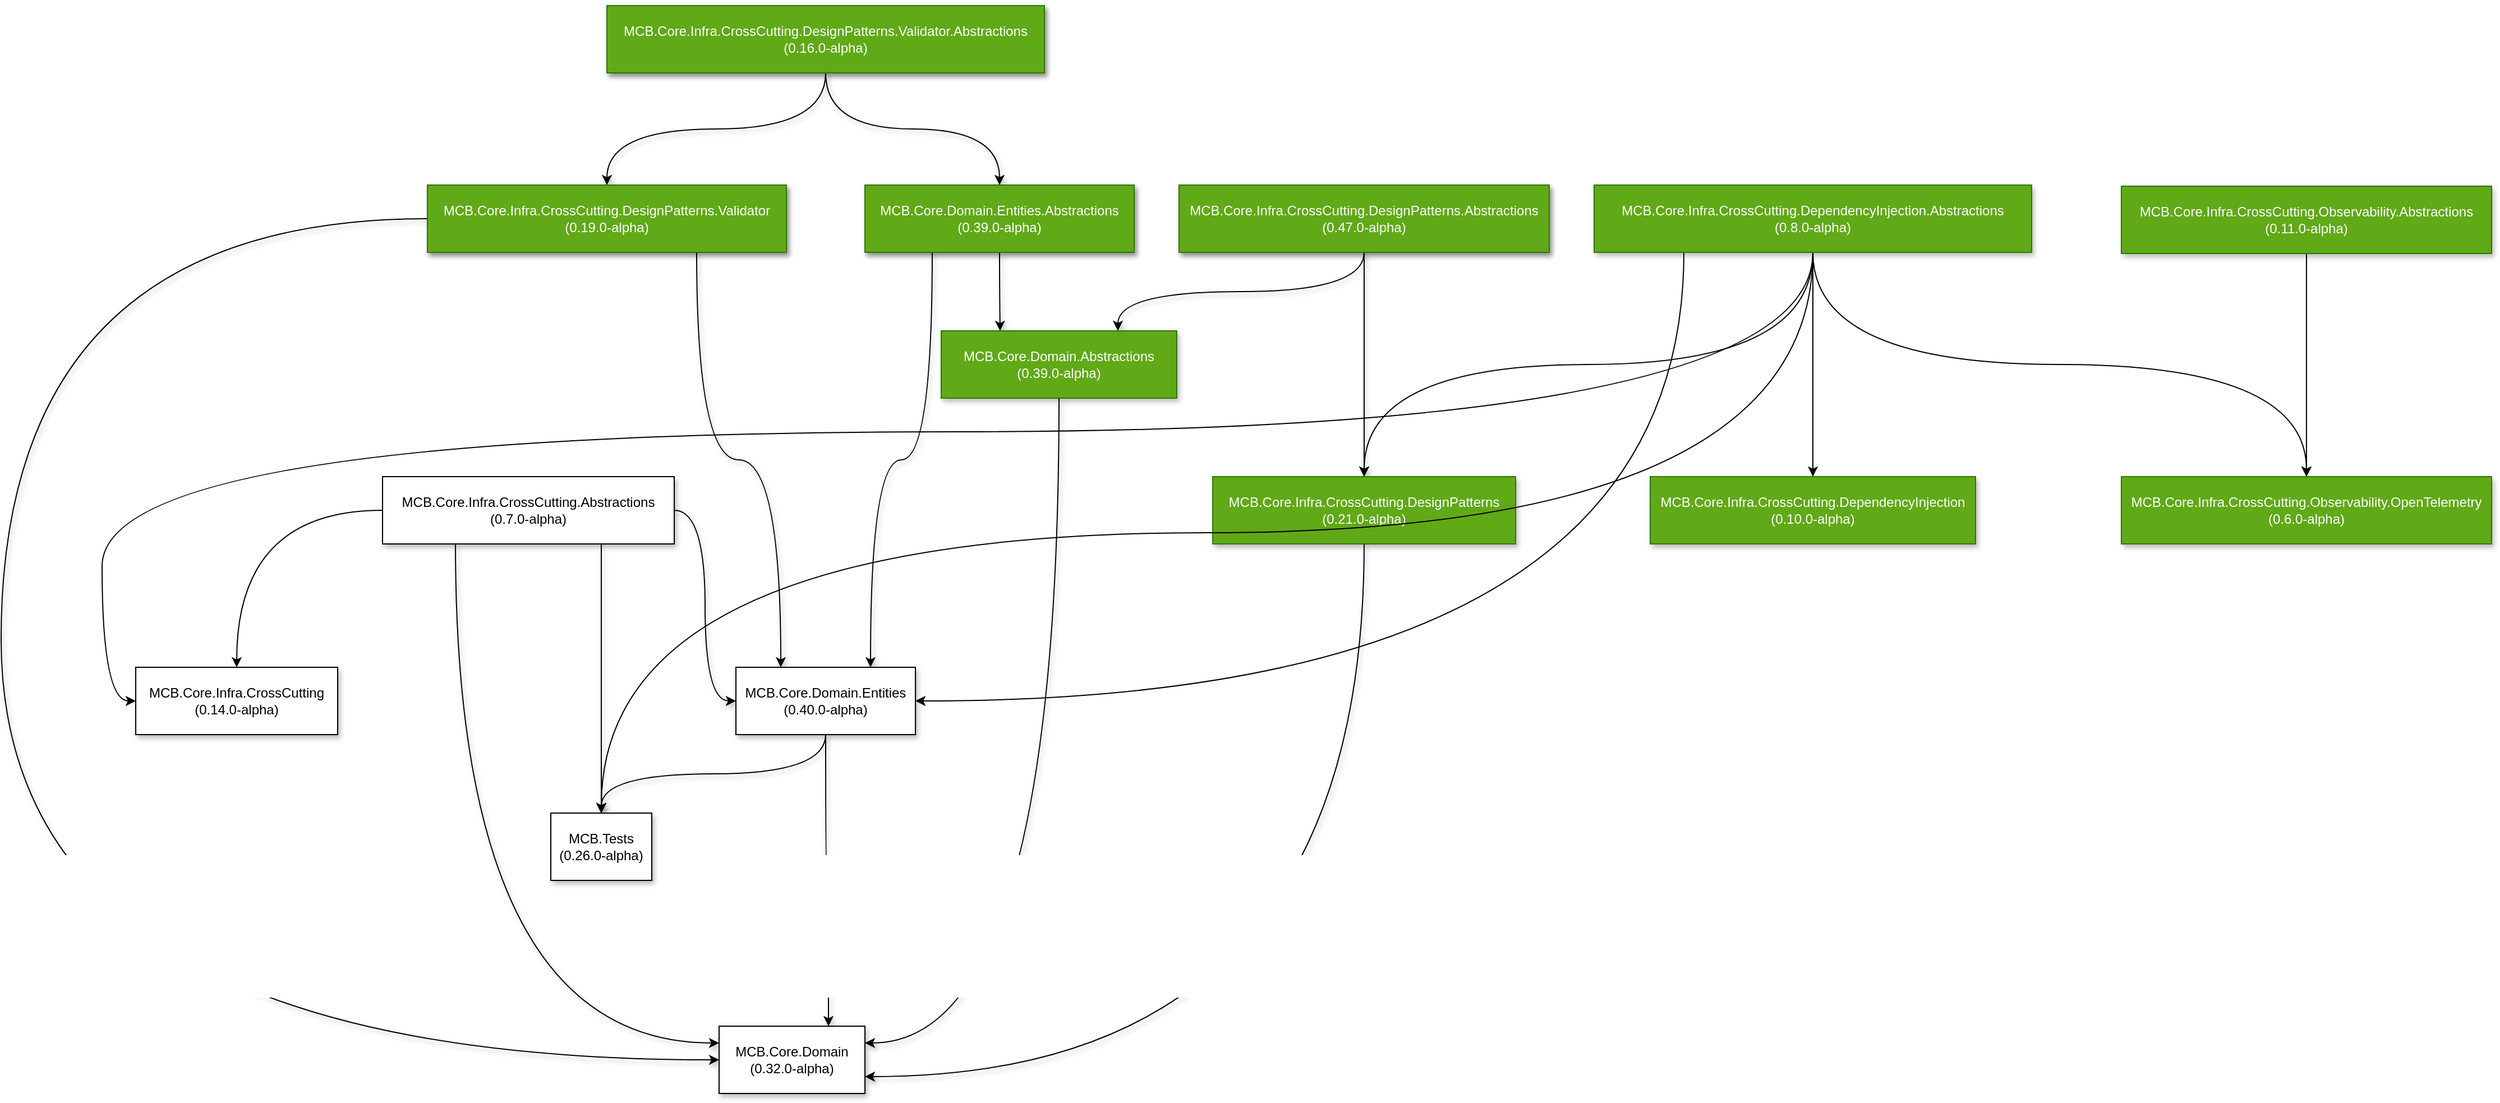 <mxfile version="20.8.16" type="device"><diagram id="06RkCpFbpH6f8UlhYa3Y" name="Page-1"><mxGraphModel dx="3243" dy="836" grid="1" gridSize="10" guides="1" tooltips="1" connect="1" arrows="1" fold="1" page="1" pageScale="1" pageWidth="1169" pageHeight="827" math="0" shadow="0"><root><mxCell id="0"/><mxCell id="1" parent="0"/><mxCell id="PcA1VfBWENAPqxb3NAZG-33" style="edgeStyle=orthogonalEdgeStyle;rounded=0;orthogonalLoop=1;jettySize=auto;html=1;exitX=0.75;exitY=1;exitDx=0;exitDy=0;shadow=1;curved=1;" parent="1" source="wrAOR2XyxHAR7YnAa5zK-1" target="PcA1VfBWENAPqxb3NAZG-27" edge="1"><mxGeometry relative="1" as="geometry"/></mxCell><mxCell id="PcA1VfBWENAPqxb3NAZG-41" style="edgeStyle=orthogonalEdgeStyle;rounded=0;orthogonalLoop=1;jettySize=auto;html=1;exitX=0.25;exitY=1;exitDx=0;exitDy=0;entryX=0;entryY=0.25;entryDx=0;entryDy=0;shadow=1;curved=1;" parent="1" source="wrAOR2XyxHAR7YnAa5zK-1" target="PcA1VfBWENAPqxb3NAZG-14" edge="1"><mxGeometry relative="1" as="geometry"/></mxCell><mxCell id="tfhzQsaDoBt_08WCgqQs-1" style="edgeStyle=orthogonalEdgeStyle;rounded=0;orthogonalLoop=1;jettySize=auto;html=1;exitX=1;exitY=0.5;exitDx=0;exitDy=0;entryX=0;entryY=0.5;entryDx=0;entryDy=0;shadow=1;curved=1;" parent="1" source="wrAOR2XyxHAR7YnAa5zK-1" target="PcA1VfBWENAPqxb3NAZG-15" edge="1"><mxGeometry relative="1" as="geometry"/></mxCell><mxCell id="3cqAHnnpNQM2DsdpvmZb-2" style="edgeStyle=orthogonalEdgeStyle;rounded=0;orthogonalLoop=1;jettySize=auto;html=1;curved=1;" parent="1" source="wrAOR2XyxHAR7YnAa5zK-1" target="3cqAHnnpNQM2DsdpvmZb-1" edge="1"><mxGeometry relative="1" as="geometry"/></mxCell><mxCell id="wrAOR2XyxHAR7YnAa5zK-1" value="MCB.Core.Infra.CrossCutting.Abstractions&lt;br&gt;(0.7.0-alpha)" style="rounded=0;whiteSpace=wrap;html=1;shadow=1;" parent="1" vertex="1"><mxGeometry x="100" y="460" width="260" height="60" as="geometry"/></mxCell><mxCell id="PcA1VfBWENAPqxb3NAZG-3" value="" style="edgeStyle=orthogonalEdgeStyle;rounded=0;orthogonalLoop=1;jettySize=auto;html=1;shadow=1;curved=1;" parent="1" source="PcA1VfBWENAPqxb3NAZG-1" target="PcA1VfBWENAPqxb3NAZG-2" edge="1"><mxGeometry relative="1" as="geometry"/></mxCell><mxCell id="PcA1VfBWENAPqxb3NAZG-36" style="edgeStyle=orthogonalEdgeStyle;rounded=0;orthogonalLoop=1;jettySize=auto;html=1;exitX=0.5;exitY=1;exitDx=0;exitDy=0;entryX=0.75;entryY=0;entryDx=0;entryDy=0;shadow=1;curved=1;" parent="1" source="PcA1VfBWENAPqxb3NAZG-1" target="PcA1VfBWENAPqxb3NAZG-9" edge="1"><mxGeometry relative="1" as="geometry"/></mxCell><mxCell id="PcA1VfBWENAPqxb3NAZG-1" value="MCB.Core.Infra.CrossCutting.DesignPatterns.Abstractions&lt;br&gt;(0.33.0-alpha)" style="rounded=0;whiteSpace=wrap;html=1;shadow=1;fillColor=#dae8fc;strokeColor=#6c8ebf;" parent="1" vertex="1"><mxGeometry x="810" y="200" width="330" height="60" as="geometry"/></mxCell><mxCell id="PcA1VfBWENAPqxb3NAZG-37" style="edgeStyle=orthogonalEdgeStyle;rounded=0;orthogonalLoop=1;jettySize=auto;html=1;exitX=0.5;exitY=1;exitDx=0;exitDy=0;entryX=1;entryY=0.75;entryDx=0;entryDy=0;shadow=1;curved=1;" parent="1" source="PcA1VfBWENAPqxb3NAZG-2" target="PcA1VfBWENAPqxb3NAZG-14" edge="1"><mxGeometry relative="1" as="geometry"/></mxCell><mxCell id="PcA1VfBWENAPqxb3NAZG-2" value="MCB.Core.Infra.CrossCutting.DesignPatterns&lt;br&gt;(0.21.0-alpha)" style="rounded=0;whiteSpace=wrap;html=1;shadow=1;fillColor=#60a917;fontColor=#ffffff;strokeColor=#2D7600;" parent="1" vertex="1"><mxGeometry x="840" y="460" width="270" height="60" as="geometry"/></mxCell><mxCell id="PcA1VfBWENAPqxb3NAZG-25" style="edgeStyle=orthogonalEdgeStyle;rounded=0;orthogonalLoop=1;jettySize=auto;html=1;exitX=0.5;exitY=1;exitDx=0;exitDy=0;shadow=1;curved=1;" parent="1" source="PcA1VfBWENAPqxb3NAZG-4" target="PcA1VfBWENAPqxb3NAZG-5" edge="1"><mxGeometry relative="1" as="geometry"/></mxCell><mxCell id="PcA1VfBWENAPqxb3NAZG-26" style="edgeStyle=orthogonalEdgeStyle;rounded=0;orthogonalLoop=1;jettySize=auto;html=1;exitX=0.5;exitY=1;exitDx=0;exitDy=0;shadow=1;curved=1;" parent="1" source="PcA1VfBWENAPqxb3NAZG-4" target="PcA1VfBWENAPqxb3NAZG-7" edge="1"><mxGeometry relative="1" as="geometry"/></mxCell><mxCell id="PcA1VfBWENAPqxb3NAZG-4" value="MCB.Core.Infra.CrossCutting.DesignPatterns.Validator.Abstractions&lt;br&gt;(0.13.0-alpha)" style="rounded=0;whiteSpace=wrap;html=1;shadow=1;fillColor=#dae8fc;strokeColor=#6c8ebf;" parent="1" vertex="1"><mxGeometry x="300" y="40" width="390" height="60" as="geometry"/></mxCell><mxCell id="PcA1VfBWENAPqxb3NAZG-38" style="edgeStyle=orthogonalEdgeStyle;rounded=0;orthogonalLoop=1;jettySize=auto;html=1;exitX=0.75;exitY=1;exitDx=0;exitDy=0;entryX=0.25;entryY=0;entryDx=0;entryDy=0;shadow=1;curved=1;" parent="1" source="PcA1VfBWENAPqxb3NAZG-5" target="PcA1VfBWENAPqxb3NAZG-15" edge="1"><mxGeometry relative="1" as="geometry"/></mxCell><mxCell id="PcA1VfBWENAPqxb3NAZG-39" style="edgeStyle=orthogonalEdgeStyle;rounded=0;orthogonalLoop=1;jettySize=auto;html=1;exitX=0;exitY=0.5;exitDx=0;exitDy=0;entryX=0;entryY=0.5;entryDx=0;entryDy=0;shadow=1;curved=1;" parent="1" source="PcA1VfBWENAPqxb3NAZG-5" target="PcA1VfBWENAPqxb3NAZG-14" edge="1"><mxGeometry relative="1" as="geometry"><Array as="points"><mxPoint x="-240" y="230"/><mxPoint x="-240" y="980"/></Array></mxGeometry></mxCell><mxCell id="PcA1VfBWENAPqxb3NAZG-5" value="MCB.Core.Infra.CrossCutting.DesignPatterns.Validator&lt;br&gt;(0.16.0-alpha)" style="rounded=0;whiteSpace=wrap;html=1;shadow=1;fillColor=#d5e8d4;strokeColor=#82b366;" parent="1" vertex="1"><mxGeometry x="140" y="200" width="320" height="60" as="geometry"/></mxCell><mxCell id="PcA1VfBWENAPqxb3NAZG-31" style="edgeStyle=orthogonalEdgeStyle;rounded=0;orthogonalLoop=1;jettySize=auto;html=1;exitX=0.5;exitY=1;exitDx=0;exitDy=0;entryX=0.25;entryY=0;entryDx=0;entryDy=0;shadow=1;curved=1;" parent="1" source="PcA1VfBWENAPqxb3NAZG-7" target="PcA1VfBWENAPqxb3NAZG-9" edge="1"><mxGeometry relative="1" as="geometry"/></mxCell><mxCell id="tfhzQsaDoBt_08WCgqQs-2" style="edgeStyle=orthogonalEdgeStyle;rounded=0;orthogonalLoop=1;jettySize=auto;html=1;exitX=0.25;exitY=1;exitDx=0;exitDy=0;entryX=0.75;entryY=0;entryDx=0;entryDy=0;shadow=1;curved=1;" parent="1" source="PcA1VfBWENAPqxb3NAZG-7" target="PcA1VfBWENAPqxb3NAZG-15" edge="1"><mxGeometry relative="1" as="geometry"/></mxCell><mxCell id="PcA1VfBWENAPqxb3NAZG-7" value="MCB.Core.Domain.Entities.Abstractions&lt;br&gt;(0.27.0-alpha)" style="rounded=0;whiteSpace=wrap;html=1;shadow=1;fillColor=#dae8fc;strokeColor=#6c8ebf;" parent="1" vertex="1"><mxGeometry x="530" y="200" width="240" height="60" as="geometry"/></mxCell><mxCell id="PcA1VfBWENAPqxb3NAZG-42" style="edgeStyle=orthogonalEdgeStyle;rounded=0;orthogonalLoop=1;jettySize=auto;html=1;exitX=0.5;exitY=1;exitDx=0;exitDy=0;entryX=1;entryY=0.25;entryDx=0;entryDy=0;shadow=1;curved=1;" parent="1" source="PcA1VfBWENAPqxb3NAZG-9" target="PcA1VfBWENAPqxb3NAZG-14" edge="1"><mxGeometry relative="1" as="geometry"/></mxCell><mxCell id="PcA1VfBWENAPqxb3NAZG-9" value="MCB.Core.Domain.Abstractions&lt;br&gt;(0.39.0-alpha)" style="rounded=0;whiteSpace=wrap;html=1;shadow=1;fillColor=#60a917;fontColor=#ffffff;strokeColor=#2D7600;" parent="1" vertex="1"><mxGeometry x="598" y="330" width="210" height="60" as="geometry"/></mxCell><mxCell id="PcA1VfBWENAPqxb3NAZG-14" value="MCB.Core.Domain&lt;br&gt;(0.32.0-alpha)" style="rounded=0;whiteSpace=wrap;html=1;shadow=1;" parent="1" vertex="1"><mxGeometry x="400" y="950" width="130" height="60" as="geometry"/></mxCell><mxCell id="PcA1VfBWENAPqxb3NAZG-44" style="edgeStyle=orthogonalEdgeStyle;rounded=0;orthogonalLoop=1;jettySize=auto;html=1;exitX=0.5;exitY=1;exitDx=0;exitDy=0;entryX=0.75;entryY=0;entryDx=0;entryDy=0;shadow=1;curved=1;" parent="1" source="PcA1VfBWENAPqxb3NAZG-15" target="PcA1VfBWENAPqxb3NAZG-14" edge="1"><mxGeometry relative="1" as="geometry"/></mxCell><mxCell id="dP3vPYSttG-R8qExbE_N-1" style="edgeStyle=orthogonalEdgeStyle;rounded=0;orthogonalLoop=1;jettySize=auto;html=1;entryX=0.5;entryY=1;entryDx=0;entryDy=0;exitX=0.5;exitY=0;exitDx=0;exitDy=0;startArrow=classic;startFill=1;endArrow=none;endFill=0;shadow=1;curved=1;" parent="1" source="PcA1VfBWENAPqxb3NAZG-27" target="PcA1VfBWENAPqxb3NAZG-15" edge="1"><mxGeometry relative="1" as="geometry"><mxPoint x="410" y="640" as="sourcePoint"/></mxGeometry></mxCell><mxCell id="PcA1VfBWENAPqxb3NAZG-15" value="MCB.Core.Domain.Entities&lt;br&gt;(0.40.0-alpha)" style="rounded=0;whiteSpace=wrap;html=1;shadow=1;" parent="1" vertex="1"><mxGeometry x="415" y="630" width="160" height="60" as="geometry"/></mxCell><mxCell id="PcA1VfBWENAPqxb3NAZG-27" value="MCB.Tests&lt;br&gt;(0.26.0-alpha)" style="rounded=0;whiteSpace=wrap;html=1;shadow=1;" parent="1" vertex="1"><mxGeometry x="250" y="760" width="90" height="60" as="geometry"/></mxCell><mxCell id="AIoY1_LYFTvYuZsFRKm3-2" style="edgeStyle=orthogonalEdgeStyle;rounded=0;orthogonalLoop=1;jettySize=auto;html=1;exitX=0.5;exitY=1;exitDx=0;exitDy=0;entryX=0.5;entryY=0;entryDx=0;entryDy=0;curved=1;" parent="1" source="AIoY1_LYFTvYuZsFRKm3-1" target="PcA1VfBWENAPqxb3NAZG-2" edge="1"><mxGeometry relative="1" as="geometry"/></mxCell><mxCell id="_YuqJYS4G-YNdIc33ko4-2" style="edgeStyle=orthogonalEdgeStyle;rounded=0;orthogonalLoop=1;jettySize=auto;html=1;exitX=0.5;exitY=1;exitDx=0;exitDy=0;entryX=0.5;entryY=0;entryDx=0;entryDy=0;curved=1;" parent="1" source="AIoY1_LYFTvYuZsFRKm3-1" target="_YuqJYS4G-YNdIc33ko4-1" edge="1"><mxGeometry relative="1" as="geometry"/></mxCell><mxCell id="ERngwKMEvM7hqib9lWvg-1" style="edgeStyle=orthogonalEdgeStyle;rounded=0;orthogonalLoop=1;jettySize=auto;html=1;exitX=0.5;exitY=1;exitDx=0;exitDy=0;entryX=0.5;entryY=0;entryDx=0;entryDy=0;curved=1;" parent="1" source="AIoY1_LYFTvYuZsFRKm3-1" target="PcA1VfBWENAPqxb3NAZG-27" edge="1"><mxGeometry relative="1" as="geometry"/></mxCell><mxCell id="3cqAHnnpNQM2DsdpvmZb-3" style="edgeStyle=orthogonalEdgeStyle;curved=1;rounded=0;orthogonalLoop=1;jettySize=auto;html=1;exitX=0.5;exitY=1;exitDx=0;exitDy=0;" parent="1" source="AIoY1_LYFTvYuZsFRKm3-1" target="3cqAHnnpNQM2DsdpvmZb-1" edge="1"><mxGeometry relative="1" as="geometry"><Array as="points"><mxPoint x="1375" y="420"/><mxPoint x="-150" y="420"/><mxPoint x="-150" y="660"/></Array></mxGeometry></mxCell><mxCell id="MQBYVpclV9uvugGXTFHh-1" style="edgeStyle=orthogonalEdgeStyle;orthogonalLoop=1;jettySize=auto;html=1;entryX=1;entryY=0.5;entryDx=0;entryDy=0;curved=1;" parent="1" source="AIoY1_LYFTvYuZsFRKm3-1" target="PcA1VfBWENAPqxb3NAZG-15" edge="1"><mxGeometry relative="1" as="geometry"><Array as="points"><mxPoint x="1260" y="660"/></Array></mxGeometry></mxCell><mxCell id="MQBYVpclV9uvugGXTFHh-5" style="edgeStyle=orthogonalEdgeStyle;curved=1;orthogonalLoop=1;jettySize=auto;html=1;exitX=0.5;exitY=1;exitDx=0;exitDy=0;entryX=0.5;entryY=0;entryDx=0;entryDy=0;" parent="1" source="AIoY1_LYFTvYuZsFRKm3-1" target="MQBYVpclV9uvugGXTFHh-3" edge="1"><mxGeometry relative="1" as="geometry"/></mxCell><mxCell id="AIoY1_LYFTvYuZsFRKm3-1" value="MCB.Core.Infra.CrossCutting.DependencyInjection.Abstractions&lt;br&gt;(0.8.0-alpha)" style="rounded=0;whiteSpace=wrap;html=1;shadow=1;fillColor=#60a917;fontColor=#ffffff;strokeColor=#2D7600;" parent="1" vertex="1"><mxGeometry x="1180" y="200" width="390" height="60" as="geometry"/></mxCell><mxCell id="_YuqJYS4G-YNdIc33ko4-1" value="MCB.Core.Infra.CrossCutting.DependencyInjection&lt;br&gt;(0.10.0-alpha)" style="rounded=0;whiteSpace=wrap;html=1;shadow=1;fillColor=#60a917;fontColor=#ffffff;strokeColor=#2D7600;" parent="1" vertex="1"><mxGeometry x="1230" y="460" width="290" height="60" as="geometry"/></mxCell><mxCell id="3cqAHnnpNQM2DsdpvmZb-1" value="MCB.Core.Infra.CrossCutting&lt;br&gt;(0.14.0-alpha)" style="rounded=0;whiteSpace=wrap;html=1;shadow=1;" parent="1" vertex="1"><mxGeometry x="-120" y="630" width="180" height="60" as="geometry"/></mxCell><mxCell id="uEwJerE6B5b-o7ht-VVY-1" value="MCB.Core.Infra.CrossCutting.DesignPatterns.Validator.Abstractions&lt;br&gt;(0.16.0-alpha)" style="rounded=0;whiteSpace=wrap;html=1;shadow=1;fillColor=#60a917;fontColor=#ffffff;strokeColor=#2D7600;" parent="1" vertex="1"><mxGeometry x="300" y="40" width="390" height="60" as="geometry"/></mxCell><mxCell id="uEwJerE6B5b-o7ht-VVY-2" value="MCB.Core.Infra.CrossCutting.DesignPatterns.Validator&lt;br&gt;(0.19.0-alpha)" style="rounded=0;whiteSpace=wrap;html=1;shadow=1;fillColor=#60a917;fontColor=#ffffff;strokeColor=#2D7600;" parent="1" vertex="1"><mxGeometry x="140" y="200" width="320" height="60" as="geometry"/></mxCell><mxCell id="uEwJerE6B5b-o7ht-VVY-3" value="MCB.Core.Domain.Entities.Abstractions&lt;br&gt;(0.39.0-alpha)" style="rounded=0;whiteSpace=wrap;html=1;shadow=1;fillColor=#60a917;fontColor=#ffffff;strokeColor=#2D7600;" parent="1" vertex="1"><mxGeometry x="530" y="200" width="240" height="60" as="geometry"/></mxCell><mxCell id="uEwJerE6B5b-o7ht-VVY-4" value="MCB.Core.Infra.CrossCutting.DesignPatterns.Abstractions&lt;br&gt;(0.47.0-alpha)" style="rounded=0;whiteSpace=wrap;html=1;shadow=1;fillColor=#60a917;fontColor=#ffffff;strokeColor=#2D7600;" parent="1" vertex="1"><mxGeometry x="810" y="200" width="330" height="60" as="geometry"/></mxCell><mxCell id="MQBYVpclV9uvugGXTFHh-4" style="edgeStyle=orthogonalEdgeStyle;curved=1;orthogonalLoop=1;jettySize=auto;html=1;" parent="1" source="MQBYVpclV9uvugGXTFHh-2" target="MQBYVpclV9uvugGXTFHh-3" edge="1"><mxGeometry relative="1" as="geometry"/></mxCell><mxCell id="MQBYVpclV9uvugGXTFHh-2" value="MCB.Core.Infra.CrossCutting.Observability.Abstractions&lt;br&gt;(0.11.0-alpha)" style="rounded=0;whiteSpace=wrap;html=1;shadow=1;fillColor=#60a917;fontColor=#ffffff;strokeColor=#2D7600;" parent="1" vertex="1"><mxGeometry x="1650" y="201" width="330" height="60" as="geometry"/></mxCell><mxCell id="MQBYVpclV9uvugGXTFHh-3" value="MCB.Core.Infra.CrossCutting.Observability.OpenTelemetry&lt;br&gt;(0.6.0-alpha)" style="rounded=0;whiteSpace=wrap;html=1;shadow=1;fillColor=#60a917;fontColor=#ffffff;strokeColor=#2D7600;" parent="1" vertex="1"><mxGeometry x="1650" y="460" width="330" height="60" as="geometry"/></mxCell></root></mxGraphModel></diagram></mxfile>
